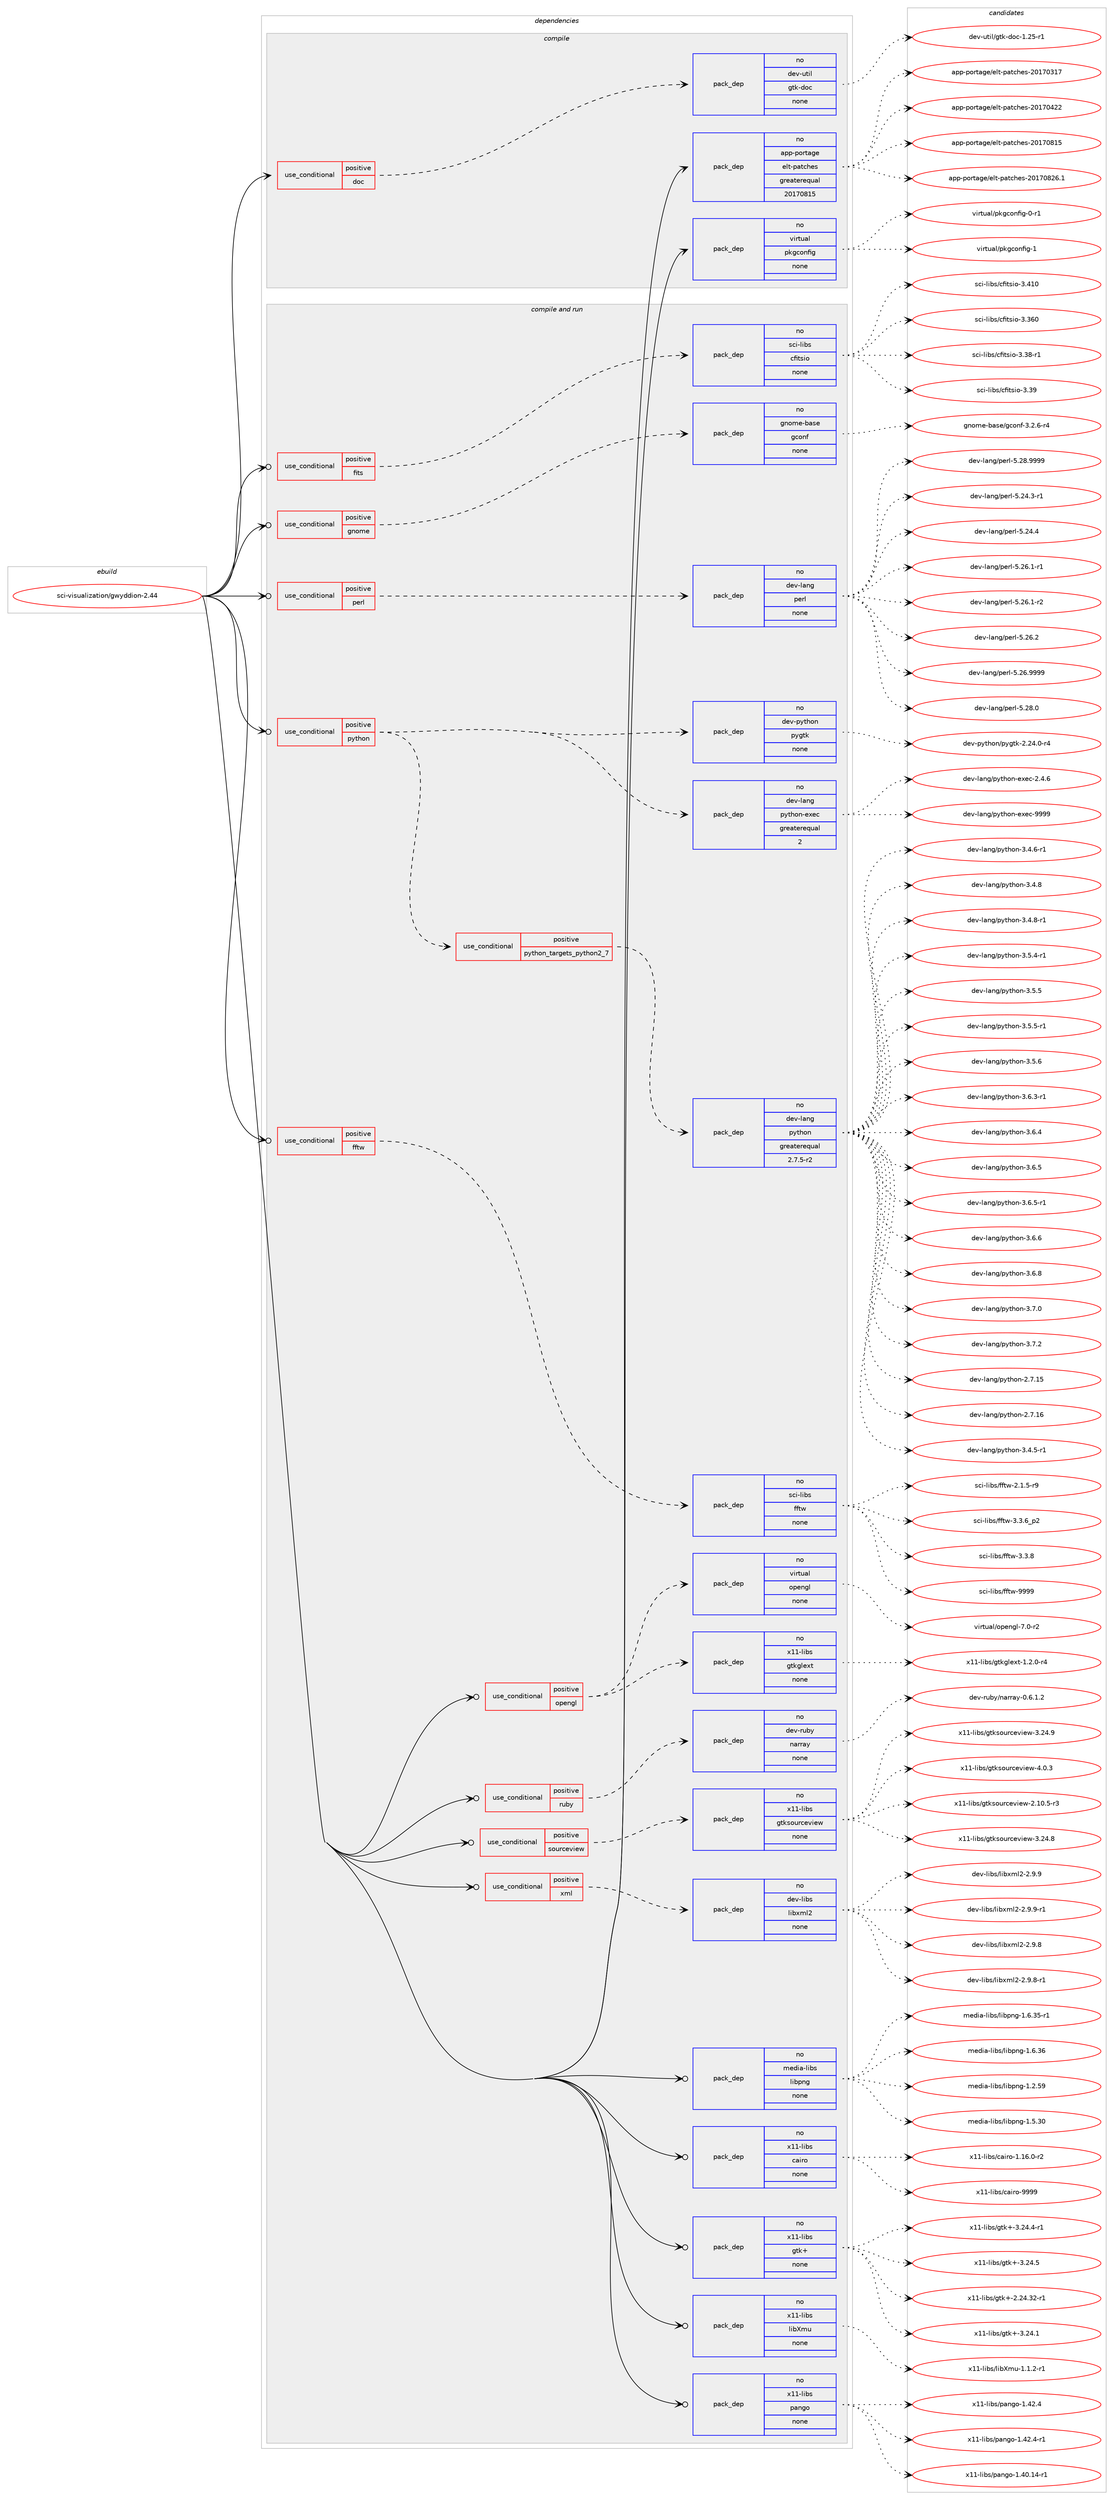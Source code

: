 digraph prolog {

# *************
# Graph options
# *************

newrank=true;
concentrate=true;
compound=true;
graph [rankdir=LR,fontname=Helvetica,fontsize=10,ranksep=1.5];#, ranksep=2.5, nodesep=0.2];
edge  [arrowhead=vee];
node  [fontname=Helvetica,fontsize=10];

# **********
# The ebuild
# **********

subgraph cluster_leftcol {
color=gray;
rank=same;
label=<<i>ebuild</i>>;
id [label="sci-visualization/gwyddion-2.44", color=red, width=4, href="../sci-visualization/gwyddion-2.44.svg"];
}

# ****************
# The dependencies
# ****************

subgraph cluster_midcol {
color=gray;
label=<<i>dependencies</i>>;
subgraph cluster_compile {
fillcolor="#eeeeee";
style=filled;
label=<<i>compile</i>>;
subgraph cond455510 {
dependency1702048 [label=<<TABLE BORDER="0" CELLBORDER="1" CELLSPACING="0" CELLPADDING="4"><TR><TD ROWSPAN="3" CELLPADDING="10">use_conditional</TD></TR><TR><TD>positive</TD></TR><TR><TD>doc</TD></TR></TABLE>>, shape=none, color=red];
subgraph pack1218626 {
dependency1702049 [label=<<TABLE BORDER="0" CELLBORDER="1" CELLSPACING="0" CELLPADDING="4" WIDTH="220"><TR><TD ROWSPAN="6" CELLPADDING="30">pack_dep</TD></TR><TR><TD WIDTH="110">no</TD></TR><TR><TD>dev-util</TD></TR><TR><TD>gtk-doc</TD></TR><TR><TD>none</TD></TR><TR><TD></TD></TR></TABLE>>, shape=none, color=blue];
}
dependency1702048:e -> dependency1702049:w [weight=20,style="dashed",arrowhead="vee"];
}
id:e -> dependency1702048:w [weight=20,style="solid",arrowhead="vee"];
subgraph pack1218627 {
dependency1702050 [label=<<TABLE BORDER="0" CELLBORDER="1" CELLSPACING="0" CELLPADDING="4" WIDTH="220"><TR><TD ROWSPAN="6" CELLPADDING="30">pack_dep</TD></TR><TR><TD WIDTH="110">no</TD></TR><TR><TD>app-portage</TD></TR><TR><TD>elt-patches</TD></TR><TR><TD>greaterequal</TD></TR><TR><TD>20170815</TD></TR></TABLE>>, shape=none, color=blue];
}
id:e -> dependency1702050:w [weight=20,style="solid",arrowhead="vee"];
subgraph pack1218628 {
dependency1702051 [label=<<TABLE BORDER="0" CELLBORDER="1" CELLSPACING="0" CELLPADDING="4" WIDTH="220"><TR><TD ROWSPAN="6" CELLPADDING="30">pack_dep</TD></TR><TR><TD WIDTH="110">no</TD></TR><TR><TD>virtual</TD></TR><TR><TD>pkgconfig</TD></TR><TR><TD>none</TD></TR><TR><TD></TD></TR></TABLE>>, shape=none, color=blue];
}
id:e -> dependency1702051:w [weight=20,style="solid",arrowhead="vee"];
}
subgraph cluster_compileandrun {
fillcolor="#eeeeee";
style=filled;
label=<<i>compile and run</i>>;
subgraph cond455511 {
dependency1702052 [label=<<TABLE BORDER="0" CELLBORDER="1" CELLSPACING="0" CELLPADDING="4"><TR><TD ROWSPAN="3" CELLPADDING="10">use_conditional</TD></TR><TR><TD>positive</TD></TR><TR><TD>fftw</TD></TR></TABLE>>, shape=none, color=red];
subgraph pack1218629 {
dependency1702053 [label=<<TABLE BORDER="0" CELLBORDER="1" CELLSPACING="0" CELLPADDING="4" WIDTH="220"><TR><TD ROWSPAN="6" CELLPADDING="30">pack_dep</TD></TR><TR><TD WIDTH="110">no</TD></TR><TR><TD>sci-libs</TD></TR><TR><TD>fftw</TD></TR><TR><TD>none</TD></TR><TR><TD></TD></TR></TABLE>>, shape=none, color=blue];
}
dependency1702052:e -> dependency1702053:w [weight=20,style="dashed",arrowhead="vee"];
}
id:e -> dependency1702052:w [weight=20,style="solid",arrowhead="odotvee"];
subgraph cond455512 {
dependency1702054 [label=<<TABLE BORDER="0" CELLBORDER="1" CELLSPACING="0" CELLPADDING="4"><TR><TD ROWSPAN="3" CELLPADDING="10">use_conditional</TD></TR><TR><TD>positive</TD></TR><TR><TD>fits</TD></TR></TABLE>>, shape=none, color=red];
subgraph pack1218630 {
dependency1702055 [label=<<TABLE BORDER="0" CELLBORDER="1" CELLSPACING="0" CELLPADDING="4" WIDTH="220"><TR><TD ROWSPAN="6" CELLPADDING="30">pack_dep</TD></TR><TR><TD WIDTH="110">no</TD></TR><TR><TD>sci-libs</TD></TR><TR><TD>cfitsio</TD></TR><TR><TD>none</TD></TR><TR><TD></TD></TR></TABLE>>, shape=none, color=blue];
}
dependency1702054:e -> dependency1702055:w [weight=20,style="dashed",arrowhead="vee"];
}
id:e -> dependency1702054:w [weight=20,style="solid",arrowhead="odotvee"];
subgraph cond455513 {
dependency1702056 [label=<<TABLE BORDER="0" CELLBORDER="1" CELLSPACING="0" CELLPADDING="4"><TR><TD ROWSPAN="3" CELLPADDING="10">use_conditional</TD></TR><TR><TD>positive</TD></TR><TR><TD>gnome</TD></TR></TABLE>>, shape=none, color=red];
subgraph pack1218631 {
dependency1702057 [label=<<TABLE BORDER="0" CELLBORDER="1" CELLSPACING="0" CELLPADDING="4" WIDTH="220"><TR><TD ROWSPAN="6" CELLPADDING="30">pack_dep</TD></TR><TR><TD WIDTH="110">no</TD></TR><TR><TD>gnome-base</TD></TR><TR><TD>gconf</TD></TR><TR><TD>none</TD></TR><TR><TD></TD></TR></TABLE>>, shape=none, color=blue];
}
dependency1702056:e -> dependency1702057:w [weight=20,style="dashed",arrowhead="vee"];
}
id:e -> dependency1702056:w [weight=20,style="solid",arrowhead="odotvee"];
subgraph cond455514 {
dependency1702058 [label=<<TABLE BORDER="0" CELLBORDER="1" CELLSPACING="0" CELLPADDING="4"><TR><TD ROWSPAN="3" CELLPADDING="10">use_conditional</TD></TR><TR><TD>positive</TD></TR><TR><TD>opengl</TD></TR></TABLE>>, shape=none, color=red];
subgraph pack1218632 {
dependency1702059 [label=<<TABLE BORDER="0" CELLBORDER="1" CELLSPACING="0" CELLPADDING="4" WIDTH="220"><TR><TD ROWSPAN="6" CELLPADDING="30">pack_dep</TD></TR><TR><TD WIDTH="110">no</TD></TR><TR><TD>virtual</TD></TR><TR><TD>opengl</TD></TR><TR><TD>none</TD></TR><TR><TD></TD></TR></TABLE>>, shape=none, color=blue];
}
dependency1702058:e -> dependency1702059:w [weight=20,style="dashed",arrowhead="vee"];
subgraph pack1218633 {
dependency1702060 [label=<<TABLE BORDER="0" CELLBORDER="1" CELLSPACING="0" CELLPADDING="4" WIDTH="220"><TR><TD ROWSPAN="6" CELLPADDING="30">pack_dep</TD></TR><TR><TD WIDTH="110">no</TD></TR><TR><TD>x11-libs</TD></TR><TR><TD>gtkglext</TD></TR><TR><TD>none</TD></TR><TR><TD></TD></TR></TABLE>>, shape=none, color=blue];
}
dependency1702058:e -> dependency1702060:w [weight=20,style="dashed",arrowhead="vee"];
}
id:e -> dependency1702058:w [weight=20,style="solid",arrowhead="odotvee"];
subgraph cond455515 {
dependency1702061 [label=<<TABLE BORDER="0" CELLBORDER="1" CELLSPACING="0" CELLPADDING="4"><TR><TD ROWSPAN="3" CELLPADDING="10">use_conditional</TD></TR><TR><TD>positive</TD></TR><TR><TD>perl</TD></TR></TABLE>>, shape=none, color=red];
subgraph pack1218634 {
dependency1702062 [label=<<TABLE BORDER="0" CELLBORDER="1" CELLSPACING="0" CELLPADDING="4" WIDTH="220"><TR><TD ROWSPAN="6" CELLPADDING="30">pack_dep</TD></TR><TR><TD WIDTH="110">no</TD></TR><TR><TD>dev-lang</TD></TR><TR><TD>perl</TD></TR><TR><TD>none</TD></TR><TR><TD></TD></TR></TABLE>>, shape=none, color=blue];
}
dependency1702061:e -> dependency1702062:w [weight=20,style="dashed",arrowhead="vee"];
}
id:e -> dependency1702061:w [weight=20,style="solid",arrowhead="odotvee"];
subgraph cond455516 {
dependency1702063 [label=<<TABLE BORDER="0" CELLBORDER="1" CELLSPACING="0" CELLPADDING="4"><TR><TD ROWSPAN="3" CELLPADDING="10">use_conditional</TD></TR><TR><TD>positive</TD></TR><TR><TD>python</TD></TR></TABLE>>, shape=none, color=red];
subgraph cond455517 {
dependency1702064 [label=<<TABLE BORDER="0" CELLBORDER="1" CELLSPACING="0" CELLPADDING="4"><TR><TD ROWSPAN="3" CELLPADDING="10">use_conditional</TD></TR><TR><TD>positive</TD></TR><TR><TD>python_targets_python2_7</TD></TR></TABLE>>, shape=none, color=red];
subgraph pack1218635 {
dependency1702065 [label=<<TABLE BORDER="0" CELLBORDER="1" CELLSPACING="0" CELLPADDING="4" WIDTH="220"><TR><TD ROWSPAN="6" CELLPADDING="30">pack_dep</TD></TR><TR><TD WIDTH="110">no</TD></TR><TR><TD>dev-lang</TD></TR><TR><TD>python</TD></TR><TR><TD>greaterequal</TD></TR><TR><TD>2.7.5-r2</TD></TR></TABLE>>, shape=none, color=blue];
}
dependency1702064:e -> dependency1702065:w [weight=20,style="dashed",arrowhead="vee"];
}
dependency1702063:e -> dependency1702064:w [weight=20,style="dashed",arrowhead="vee"];
subgraph pack1218636 {
dependency1702066 [label=<<TABLE BORDER="0" CELLBORDER="1" CELLSPACING="0" CELLPADDING="4" WIDTH="220"><TR><TD ROWSPAN="6" CELLPADDING="30">pack_dep</TD></TR><TR><TD WIDTH="110">no</TD></TR><TR><TD>dev-lang</TD></TR><TR><TD>python-exec</TD></TR><TR><TD>greaterequal</TD></TR><TR><TD>2</TD></TR></TABLE>>, shape=none, color=blue];
}
dependency1702063:e -> dependency1702066:w [weight=20,style="dashed",arrowhead="vee"];
subgraph pack1218637 {
dependency1702067 [label=<<TABLE BORDER="0" CELLBORDER="1" CELLSPACING="0" CELLPADDING="4" WIDTH="220"><TR><TD ROWSPAN="6" CELLPADDING="30">pack_dep</TD></TR><TR><TD WIDTH="110">no</TD></TR><TR><TD>dev-python</TD></TR><TR><TD>pygtk</TD></TR><TR><TD>none</TD></TR><TR><TD></TD></TR></TABLE>>, shape=none, color=blue];
}
dependency1702063:e -> dependency1702067:w [weight=20,style="dashed",arrowhead="vee"];
}
id:e -> dependency1702063:w [weight=20,style="solid",arrowhead="odotvee"];
subgraph cond455518 {
dependency1702068 [label=<<TABLE BORDER="0" CELLBORDER="1" CELLSPACING="0" CELLPADDING="4"><TR><TD ROWSPAN="3" CELLPADDING="10">use_conditional</TD></TR><TR><TD>positive</TD></TR><TR><TD>ruby</TD></TR></TABLE>>, shape=none, color=red];
subgraph pack1218638 {
dependency1702069 [label=<<TABLE BORDER="0" CELLBORDER="1" CELLSPACING="0" CELLPADDING="4" WIDTH="220"><TR><TD ROWSPAN="6" CELLPADDING="30">pack_dep</TD></TR><TR><TD WIDTH="110">no</TD></TR><TR><TD>dev-ruby</TD></TR><TR><TD>narray</TD></TR><TR><TD>none</TD></TR><TR><TD></TD></TR></TABLE>>, shape=none, color=blue];
}
dependency1702068:e -> dependency1702069:w [weight=20,style="dashed",arrowhead="vee"];
}
id:e -> dependency1702068:w [weight=20,style="solid",arrowhead="odotvee"];
subgraph cond455519 {
dependency1702070 [label=<<TABLE BORDER="0" CELLBORDER="1" CELLSPACING="0" CELLPADDING="4"><TR><TD ROWSPAN="3" CELLPADDING="10">use_conditional</TD></TR><TR><TD>positive</TD></TR><TR><TD>sourceview</TD></TR></TABLE>>, shape=none, color=red];
subgraph pack1218639 {
dependency1702071 [label=<<TABLE BORDER="0" CELLBORDER="1" CELLSPACING="0" CELLPADDING="4" WIDTH="220"><TR><TD ROWSPAN="6" CELLPADDING="30">pack_dep</TD></TR><TR><TD WIDTH="110">no</TD></TR><TR><TD>x11-libs</TD></TR><TR><TD>gtksourceview</TD></TR><TR><TD>none</TD></TR><TR><TD></TD></TR></TABLE>>, shape=none, color=blue];
}
dependency1702070:e -> dependency1702071:w [weight=20,style="dashed",arrowhead="vee"];
}
id:e -> dependency1702070:w [weight=20,style="solid",arrowhead="odotvee"];
subgraph cond455520 {
dependency1702072 [label=<<TABLE BORDER="0" CELLBORDER="1" CELLSPACING="0" CELLPADDING="4"><TR><TD ROWSPAN="3" CELLPADDING="10">use_conditional</TD></TR><TR><TD>positive</TD></TR><TR><TD>xml</TD></TR></TABLE>>, shape=none, color=red];
subgraph pack1218640 {
dependency1702073 [label=<<TABLE BORDER="0" CELLBORDER="1" CELLSPACING="0" CELLPADDING="4" WIDTH="220"><TR><TD ROWSPAN="6" CELLPADDING="30">pack_dep</TD></TR><TR><TD WIDTH="110">no</TD></TR><TR><TD>dev-libs</TD></TR><TR><TD>libxml2</TD></TR><TR><TD>none</TD></TR><TR><TD></TD></TR></TABLE>>, shape=none, color=blue];
}
dependency1702072:e -> dependency1702073:w [weight=20,style="dashed",arrowhead="vee"];
}
id:e -> dependency1702072:w [weight=20,style="solid",arrowhead="odotvee"];
subgraph pack1218641 {
dependency1702074 [label=<<TABLE BORDER="0" CELLBORDER="1" CELLSPACING="0" CELLPADDING="4" WIDTH="220"><TR><TD ROWSPAN="6" CELLPADDING="30">pack_dep</TD></TR><TR><TD WIDTH="110">no</TD></TR><TR><TD>media-libs</TD></TR><TR><TD>libpng</TD></TR><TR><TD>none</TD></TR><TR><TD></TD></TR></TABLE>>, shape=none, color=blue];
}
id:e -> dependency1702074:w [weight=20,style="solid",arrowhead="odotvee"];
subgraph pack1218642 {
dependency1702075 [label=<<TABLE BORDER="0" CELLBORDER="1" CELLSPACING="0" CELLPADDING="4" WIDTH="220"><TR><TD ROWSPAN="6" CELLPADDING="30">pack_dep</TD></TR><TR><TD WIDTH="110">no</TD></TR><TR><TD>x11-libs</TD></TR><TR><TD>cairo</TD></TR><TR><TD>none</TD></TR><TR><TD></TD></TR></TABLE>>, shape=none, color=blue];
}
id:e -> dependency1702075:w [weight=20,style="solid",arrowhead="odotvee"];
subgraph pack1218643 {
dependency1702076 [label=<<TABLE BORDER="0" CELLBORDER="1" CELLSPACING="0" CELLPADDING="4" WIDTH="220"><TR><TD ROWSPAN="6" CELLPADDING="30">pack_dep</TD></TR><TR><TD WIDTH="110">no</TD></TR><TR><TD>x11-libs</TD></TR><TR><TD>gtk+</TD></TR><TR><TD>none</TD></TR><TR><TD></TD></TR></TABLE>>, shape=none, color=blue];
}
id:e -> dependency1702076:w [weight=20,style="solid",arrowhead="odotvee"];
subgraph pack1218644 {
dependency1702077 [label=<<TABLE BORDER="0" CELLBORDER="1" CELLSPACING="0" CELLPADDING="4" WIDTH="220"><TR><TD ROWSPAN="6" CELLPADDING="30">pack_dep</TD></TR><TR><TD WIDTH="110">no</TD></TR><TR><TD>x11-libs</TD></TR><TR><TD>libXmu</TD></TR><TR><TD>none</TD></TR><TR><TD></TD></TR></TABLE>>, shape=none, color=blue];
}
id:e -> dependency1702077:w [weight=20,style="solid",arrowhead="odotvee"];
subgraph pack1218645 {
dependency1702078 [label=<<TABLE BORDER="0" CELLBORDER="1" CELLSPACING="0" CELLPADDING="4" WIDTH="220"><TR><TD ROWSPAN="6" CELLPADDING="30">pack_dep</TD></TR><TR><TD WIDTH="110">no</TD></TR><TR><TD>x11-libs</TD></TR><TR><TD>pango</TD></TR><TR><TD>none</TD></TR><TR><TD></TD></TR></TABLE>>, shape=none, color=blue];
}
id:e -> dependency1702078:w [weight=20,style="solid",arrowhead="odotvee"];
}
subgraph cluster_run {
fillcolor="#eeeeee";
style=filled;
label=<<i>run</i>>;
}
}

# **************
# The candidates
# **************

subgraph cluster_choices {
rank=same;
color=gray;
label=<<i>candidates</i>>;

subgraph choice1218626 {
color=black;
nodesep=1;
choice1001011184511711610510847103116107451001119945494650534511449 [label="dev-util/gtk-doc-1.25-r1", color=red, width=4,href="../dev-util/gtk-doc-1.25-r1.svg"];
dependency1702049:e -> choice1001011184511711610510847103116107451001119945494650534511449:w [style=dotted,weight="100"];
}
subgraph choice1218627 {
color=black;
nodesep=1;
choice97112112451121111141169710310147101108116451129711699104101115455048495548514955 [label="app-portage/elt-patches-20170317", color=red, width=4,href="../app-portage/elt-patches-20170317.svg"];
choice97112112451121111141169710310147101108116451129711699104101115455048495548525050 [label="app-portage/elt-patches-20170422", color=red, width=4,href="../app-portage/elt-patches-20170422.svg"];
choice97112112451121111141169710310147101108116451129711699104101115455048495548564953 [label="app-portage/elt-patches-20170815", color=red, width=4,href="../app-portage/elt-patches-20170815.svg"];
choice971121124511211111411697103101471011081164511297116991041011154550484955485650544649 [label="app-portage/elt-patches-20170826.1", color=red, width=4,href="../app-portage/elt-patches-20170826.1.svg"];
dependency1702050:e -> choice97112112451121111141169710310147101108116451129711699104101115455048495548514955:w [style=dotted,weight="100"];
dependency1702050:e -> choice97112112451121111141169710310147101108116451129711699104101115455048495548525050:w [style=dotted,weight="100"];
dependency1702050:e -> choice97112112451121111141169710310147101108116451129711699104101115455048495548564953:w [style=dotted,weight="100"];
dependency1702050:e -> choice971121124511211111411697103101471011081164511297116991041011154550484955485650544649:w [style=dotted,weight="100"];
}
subgraph choice1218628 {
color=black;
nodesep=1;
choice11810511411611797108471121071039911111010210510345484511449 [label="virtual/pkgconfig-0-r1", color=red, width=4,href="../virtual/pkgconfig-0-r1.svg"];
choice1181051141161179710847112107103991111101021051034549 [label="virtual/pkgconfig-1", color=red, width=4,href="../virtual/pkgconfig-1.svg"];
dependency1702051:e -> choice11810511411611797108471121071039911111010210510345484511449:w [style=dotted,weight="100"];
dependency1702051:e -> choice1181051141161179710847112107103991111101021051034549:w [style=dotted,weight="100"];
}
subgraph choice1218629 {
color=black;
nodesep=1;
choice115991054510810598115471021021161194550464946534511457 [label="sci-libs/fftw-2.1.5-r9", color=red, width=4,href="../sci-libs/fftw-2.1.5-r9.svg"];
choice115991054510810598115471021021161194551465146549511250 [label="sci-libs/fftw-3.3.6_p2", color=red, width=4,href="../sci-libs/fftw-3.3.6_p2.svg"];
choice11599105451081059811547102102116119455146514656 [label="sci-libs/fftw-3.3.8", color=red, width=4,href="../sci-libs/fftw-3.3.8.svg"];
choice115991054510810598115471021021161194557575757 [label="sci-libs/fftw-9999", color=red, width=4,href="../sci-libs/fftw-9999.svg"];
dependency1702053:e -> choice115991054510810598115471021021161194550464946534511457:w [style=dotted,weight="100"];
dependency1702053:e -> choice115991054510810598115471021021161194551465146549511250:w [style=dotted,weight="100"];
dependency1702053:e -> choice11599105451081059811547102102116119455146514656:w [style=dotted,weight="100"];
dependency1702053:e -> choice115991054510810598115471021021161194557575757:w [style=dotted,weight="100"];
}
subgraph choice1218630 {
color=black;
nodesep=1;
choice1159910545108105981154799102105116115105111455146515448 [label="sci-libs/cfitsio-3.360", color=red, width=4,href="../sci-libs/cfitsio-3.360.svg"];
choice115991054510810598115479910210511611510511145514651564511449 [label="sci-libs/cfitsio-3.38-r1", color=red, width=4,href="../sci-libs/cfitsio-3.38-r1.svg"];
choice11599105451081059811547991021051161151051114551465157 [label="sci-libs/cfitsio-3.39", color=red, width=4,href="../sci-libs/cfitsio-3.39.svg"];
choice1159910545108105981154799102105116115105111455146524948 [label="sci-libs/cfitsio-3.410", color=red, width=4,href="../sci-libs/cfitsio-3.410.svg"];
dependency1702055:e -> choice1159910545108105981154799102105116115105111455146515448:w [style=dotted,weight="100"];
dependency1702055:e -> choice115991054510810598115479910210511611510511145514651564511449:w [style=dotted,weight="100"];
dependency1702055:e -> choice11599105451081059811547991021051161151051114551465157:w [style=dotted,weight="100"];
dependency1702055:e -> choice1159910545108105981154799102105116115105111455146524948:w [style=dotted,weight="100"];
}
subgraph choice1218631 {
color=black;
nodesep=1;
choice10311011110910145989711510147103991111101024551465046544511452 [label="gnome-base/gconf-3.2.6-r4", color=red, width=4,href="../gnome-base/gconf-3.2.6-r4.svg"];
dependency1702057:e -> choice10311011110910145989711510147103991111101024551465046544511452:w [style=dotted,weight="100"];
}
subgraph choice1218632 {
color=black;
nodesep=1;
choice1181051141161179710847111112101110103108455546484511450 [label="virtual/opengl-7.0-r2", color=red, width=4,href="../virtual/opengl-7.0-r2.svg"];
dependency1702059:e -> choice1181051141161179710847111112101110103108455546484511450:w [style=dotted,weight="100"];
}
subgraph choice1218633 {
color=black;
nodesep=1;
choice12049494510810598115471031161071031081011201164549465046484511452 [label="x11-libs/gtkglext-1.2.0-r4", color=red, width=4,href="../x11-libs/gtkglext-1.2.0-r4.svg"];
dependency1702060:e -> choice12049494510810598115471031161071031081011201164549465046484511452:w [style=dotted,weight="100"];
}
subgraph choice1218634 {
color=black;
nodesep=1;
choice100101118451089711010347112101114108455346505246514511449 [label="dev-lang/perl-5.24.3-r1", color=red, width=4,href="../dev-lang/perl-5.24.3-r1.svg"];
choice10010111845108971101034711210111410845534650524652 [label="dev-lang/perl-5.24.4", color=red, width=4,href="../dev-lang/perl-5.24.4.svg"];
choice100101118451089711010347112101114108455346505446494511449 [label="dev-lang/perl-5.26.1-r1", color=red, width=4,href="../dev-lang/perl-5.26.1-r1.svg"];
choice100101118451089711010347112101114108455346505446494511450 [label="dev-lang/perl-5.26.1-r2", color=red, width=4,href="../dev-lang/perl-5.26.1-r2.svg"];
choice10010111845108971101034711210111410845534650544650 [label="dev-lang/perl-5.26.2", color=red, width=4,href="../dev-lang/perl-5.26.2.svg"];
choice10010111845108971101034711210111410845534650544657575757 [label="dev-lang/perl-5.26.9999", color=red, width=4,href="../dev-lang/perl-5.26.9999.svg"];
choice10010111845108971101034711210111410845534650564648 [label="dev-lang/perl-5.28.0", color=red, width=4,href="../dev-lang/perl-5.28.0.svg"];
choice10010111845108971101034711210111410845534650564657575757 [label="dev-lang/perl-5.28.9999", color=red, width=4,href="../dev-lang/perl-5.28.9999.svg"];
dependency1702062:e -> choice100101118451089711010347112101114108455346505246514511449:w [style=dotted,weight="100"];
dependency1702062:e -> choice10010111845108971101034711210111410845534650524652:w [style=dotted,weight="100"];
dependency1702062:e -> choice100101118451089711010347112101114108455346505446494511449:w [style=dotted,weight="100"];
dependency1702062:e -> choice100101118451089711010347112101114108455346505446494511450:w [style=dotted,weight="100"];
dependency1702062:e -> choice10010111845108971101034711210111410845534650544650:w [style=dotted,weight="100"];
dependency1702062:e -> choice10010111845108971101034711210111410845534650544657575757:w [style=dotted,weight="100"];
dependency1702062:e -> choice10010111845108971101034711210111410845534650564648:w [style=dotted,weight="100"];
dependency1702062:e -> choice10010111845108971101034711210111410845534650564657575757:w [style=dotted,weight="100"];
}
subgraph choice1218635 {
color=black;
nodesep=1;
choice10010111845108971101034711212111610411111045504655464953 [label="dev-lang/python-2.7.15", color=red, width=4,href="../dev-lang/python-2.7.15.svg"];
choice10010111845108971101034711212111610411111045504655464954 [label="dev-lang/python-2.7.16", color=red, width=4,href="../dev-lang/python-2.7.16.svg"];
choice1001011184510897110103471121211161041111104551465246534511449 [label="dev-lang/python-3.4.5-r1", color=red, width=4,href="../dev-lang/python-3.4.5-r1.svg"];
choice1001011184510897110103471121211161041111104551465246544511449 [label="dev-lang/python-3.4.6-r1", color=red, width=4,href="../dev-lang/python-3.4.6-r1.svg"];
choice100101118451089711010347112121116104111110455146524656 [label="dev-lang/python-3.4.8", color=red, width=4,href="../dev-lang/python-3.4.8.svg"];
choice1001011184510897110103471121211161041111104551465246564511449 [label="dev-lang/python-3.4.8-r1", color=red, width=4,href="../dev-lang/python-3.4.8-r1.svg"];
choice1001011184510897110103471121211161041111104551465346524511449 [label="dev-lang/python-3.5.4-r1", color=red, width=4,href="../dev-lang/python-3.5.4-r1.svg"];
choice100101118451089711010347112121116104111110455146534653 [label="dev-lang/python-3.5.5", color=red, width=4,href="../dev-lang/python-3.5.5.svg"];
choice1001011184510897110103471121211161041111104551465346534511449 [label="dev-lang/python-3.5.5-r1", color=red, width=4,href="../dev-lang/python-3.5.5-r1.svg"];
choice100101118451089711010347112121116104111110455146534654 [label="dev-lang/python-3.5.6", color=red, width=4,href="../dev-lang/python-3.5.6.svg"];
choice1001011184510897110103471121211161041111104551465446514511449 [label="dev-lang/python-3.6.3-r1", color=red, width=4,href="../dev-lang/python-3.6.3-r1.svg"];
choice100101118451089711010347112121116104111110455146544652 [label="dev-lang/python-3.6.4", color=red, width=4,href="../dev-lang/python-3.6.4.svg"];
choice100101118451089711010347112121116104111110455146544653 [label="dev-lang/python-3.6.5", color=red, width=4,href="../dev-lang/python-3.6.5.svg"];
choice1001011184510897110103471121211161041111104551465446534511449 [label="dev-lang/python-3.6.5-r1", color=red, width=4,href="../dev-lang/python-3.6.5-r1.svg"];
choice100101118451089711010347112121116104111110455146544654 [label="dev-lang/python-3.6.6", color=red, width=4,href="../dev-lang/python-3.6.6.svg"];
choice100101118451089711010347112121116104111110455146544656 [label="dev-lang/python-3.6.8", color=red, width=4,href="../dev-lang/python-3.6.8.svg"];
choice100101118451089711010347112121116104111110455146554648 [label="dev-lang/python-3.7.0", color=red, width=4,href="../dev-lang/python-3.7.0.svg"];
choice100101118451089711010347112121116104111110455146554650 [label="dev-lang/python-3.7.2", color=red, width=4,href="../dev-lang/python-3.7.2.svg"];
dependency1702065:e -> choice10010111845108971101034711212111610411111045504655464953:w [style=dotted,weight="100"];
dependency1702065:e -> choice10010111845108971101034711212111610411111045504655464954:w [style=dotted,weight="100"];
dependency1702065:e -> choice1001011184510897110103471121211161041111104551465246534511449:w [style=dotted,weight="100"];
dependency1702065:e -> choice1001011184510897110103471121211161041111104551465246544511449:w [style=dotted,weight="100"];
dependency1702065:e -> choice100101118451089711010347112121116104111110455146524656:w [style=dotted,weight="100"];
dependency1702065:e -> choice1001011184510897110103471121211161041111104551465246564511449:w [style=dotted,weight="100"];
dependency1702065:e -> choice1001011184510897110103471121211161041111104551465346524511449:w [style=dotted,weight="100"];
dependency1702065:e -> choice100101118451089711010347112121116104111110455146534653:w [style=dotted,weight="100"];
dependency1702065:e -> choice1001011184510897110103471121211161041111104551465346534511449:w [style=dotted,weight="100"];
dependency1702065:e -> choice100101118451089711010347112121116104111110455146534654:w [style=dotted,weight="100"];
dependency1702065:e -> choice1001011184510897110103471121211161041111104551465446514511449:w [style=dotted,weight="100"];
dependency1702065:e -> choice100101118451089711010347112121116104111110455146544652:w [style=dotted,weight="100"];
dependency1702065:e -> choice100101118451089711010347112121116104111110455146544653:w [style=dotted,weight="100"];
dependency1702065:e -> choice1001011184510897110103471121211161041111104551465446534511449:w [style=dotted,weight="100"];
dependency1702065:e -> choice100101118451089711010347112121116104111110455146544654:w [style=dotted,weight="100"];
dependency1702065:e -> choice100101118451089711010347112121116104111110455146544656:w [style=dotted,weight="100"];
dependency1702065:e -> choice100101118451089711010347112121116104111110455146554648:w [style=dotted,weight="100"];
dependency1702065:e -> choice100101118451089711010347112121116104111110455146554650:w [style=dotted,weight="100"];
}
subgraph choice1218636 {
color=black;
nodesep=1;
choice1001011184510897110103471121211161041111104510112010199455046524654 [label="dev-lang/python-exec-2.4.6", color=red, width=4,href="../dev-lang/python-exec-2.4.6.svg"];
choice10010111845108971101034711212111610411111045101120101994557575757 [label="dev-lang/python-exec-9999", color=red, width=4,href="../dev-lang/python-exec-9999.svg"];
dependency1702066:e -> choice1001011184510897110103471121211161041111104510112010199455046524654:w [style=dotted,weight="100"];
dependency1702066:e -> choice10010111845108971101034711212111610411111045101120101994557575757:w [style=dotted,weight="100"];
}
subgraph choice1218637 {
color=black;
nodesep=1;
choice1001011184511212111610411111047112121103116107455046505246484511452 [label="dev-python/pygtk-2.24.0-r4", color=red, width=4,href="../dev-python/pygtk-2.24.0-r4.svg"];
dependency1702067:e -> choice1001011184511212111610411111047112121103116107455046505246484511452:w [style=dotted,weight="100"];
}
subgraph choice1218638 {
color=black;
nodesep=1;
choice10010111845114117981214711097114114971214548465446494650 [label="dev-ruby/narray-0.6.1.2", color=red, width=4,href="../dev-ruby/narray-0.6.1.2.svg"];
dependency1702069:e -> choice10010111845114117981214711097114114971214548465446494650:w [style=dotted,weight="100"];
}
subgraph choice1218639 {
color=black;
nodesep=1;
choice120494945108105981154710311610711511111711499101118105101119455046494846534511451 [label="x11-libs/gtksourceview-2.10.5-r3", color=red, width=4,href="../x11-libs/gtksourceview-2.10.5-r3.svg"];
choice12049494510810598115471031161071151111171149910111810510111945514650524656 [label="x11-libs/gtksourceview-3.24.8", color=red, width=4,href="../x11-libs/gtksourceview-3.24.8.svg"];
choice12049494510810598115471031161071151111171149910111810510111945514650524657 [label="x11-libs/gtksourceview-3.24.9", color=red, width=4,href="../x11-libs/gtksourceview-3.24.9.svg"];
choice120494945108105981154710311610711511111711499101118105101119455246484651 [label="x11-libs/gtksourceview-4.0.3", color=red, width=4,href="../x11-libs/gtksourceview-4.0.3.svg"];
dependency1702071:e -> choice120494945108105981154710311610711511111711499101118105101119455046494846534511451:w [style=dotted,weight="100"];
dependency1702071:e -> choice12049494510810598115471031161071151111171149910111810510111945514650524656:w [style=dotted,weight="100"];
dependency1702071:e -> choice12049494510810598115471031161071151111171149910111810510111945514650524657:w [style=dotted,weight="100"];
dependency1702071:e -> choice120494945108105981154710311610711511111711499101118105101119455246484651:w [style=dotted,weight="100"];
}
subgraph choice1218640 {
color=black;
nodesep=1;
choice1001011184510810598115471081059812010910850455046574656 [label="dev-libs/libxml2-2.9.8", color=red, width=4,href="../dev-libs/libxml2-2.9.8.svg"];
choice10010111845108105981154710810598120109108504550465746564511449 [label="dev-libs/libxml2-2.9.8-r1", color=red, width=4,href="../dev-libs/libxml2-2.9.8-r1.svg"];
choice1001011184510810598115471081059812010910850455046574657 [label="dev-libs/libxml2-2.9.9", color=red, width=4,href="../dev-libs/libxml2-2.9.9.svg"];
choice10010111845108105981154710810598120109108504550465746574511449 [label="dev-libs/libxml2-2.9.9-r1", color=red, width=4,href="../dev-libs/libxml2-2.9.9-r1.svg"];
dependency1702073:e -> choice1001011184510810598115471081059812010910850455046574656:w [style=dotted,weight="100"];
dependency1702073:e -> choice10010111845108105981154710810598120109108504550465746564511449:w [style=dotted,weight="100"];
dependency1702073:e -> choice1001011184510810598115471081059812010910850455046574657:w [style=dotted,weight="100"];
dependency1702073:e -> choice10010111845108105981154710810598120109108504550465746574511449:w [style=dotted,weight="100"];
}
subgraph choice1218641 {
color=black;
nodesep=1;
choice109101100105974510810598115471081059811211010345494650465357 [label="media-libs/libpng-1.2.59", color=red, width=4,href="../media-libs/libpng-1.2.59.svg"];
choice109101100105974510810598115471081059811211010345494653465148 [label="media-libs/libpng-1.5.30", color=red, width=4,href="../media-libs/libpng-1.5.30.svg"];
choice1091011001059745108105981154710810598112110103454946544651534511449 [label="media-libs/libpng-1.6.35-r1", color=red, width=4,href="../media-libs/libpng-1.6.35-r1.svg"];
choice109101100105974510810598115471081059811211010345494654465154 [label="media-libs/libpng-1.6.36", color=red, width=4,href="../media-libs/libpng-1.6.36.svg"];
dependency1702074:e -> choice109101100105974510810598115471081059811211010345494650465357:w [style=dotted,weight="100"];
dependency1702074:e -> choice109101100105974510810598115471081059811211010345494653465148:w [style=dotted,weight="100"];
dependency1702074:e -> choice1091011001059745108105981154710810598112110103454946544651534511449:w [style=dotted,weight="100"];
dependency1702074:e -> choice109101100105974510810598115471081059811211010345494654465154:w [style=dotted,weight="100"];
}
subgraph choice1218642 {
color=black;
nodesep=1;
choice12049494510810598115479997105114111454946495446484511450 [label="x11-libs/cairo-1.16.0-r2", color=red, width=4,href="../x11-libs/cairo-1.16.0-r2.svg"];
choice120494945108105981154799971051141114557575757 [label="x11-libs/cairo-9999", color=red, width=4,href="../x11-libs/cairo-9999.svg"];
dependency1702075:e -> choice12049494510810598115479997105114111454946495446484511450:w [style=dotted,weight="100"];
dependency1702075:e -> choice120494945108105981154799971051141114557575757:w [style=dotted,weight="100"];
}
subgraph choice1218643 {
color=black;
nodesep=1;
choice12049494510810598115471031161074345504650524651504511449 [label="x11-libs/gtk+-2.24.32-r1", color=red, width=4,href="../x11-libs/gtk+-2.24.32-r1.svg"];
choice12049494510810598115471031161074345514650524649 [label="x11-libs/gtk+-3.24.1", color=red, width=4,href="../x11-libs/gtk+-3.24.1.svg"];
choice120494945108105981154710311610743455146505246524511449 [label="x11-libs/gtk+-3.24.4-r1", color=red, width=4,href="../x11-libs/gtk+-3.24.4-r1.svg"];
choice12049494510810598115471031161074345514650524653 [label="x11-libs/gtk+-3.24.5", color=red, width=4,href="../x11-libs/gtk+-3.24.5.svg"];
dependency1702076:e -> choice12049494510810598115471031161074345504650524651504511449:w [style=dotted,weight="100"];
dependency1702076:e -> choice12049494510810598115471031161074345514650524649:w [style=dotted,weight="100"];
dependency1702076:e -> choice120494945108105981154710311610743455146505246524511449:w [style=dotted,weight="100"];
dependency1702076:e -> choice12049494510810598115471031161074345514650524653:w [style=dotted,weight="100"];
}
subgraph choice1218644 {
color=black;
nodesep=1;
choice120494945108105981154710810598881091174549464946504511449 [label="x11-libs/libXmu-1.1.2-r1", color=red, width=4,href="../x11-libs/libXmu-1.1.2-r1.svg"];
dependency1702077:e -> choice120494945108105981154710810598881091174549464946504511449:w [style=dotted,weight="100"];
}
subgraph choice1218645 {
color=black;
nodesep=1;
choice12049494510810598115471129711010311145494652484649524511449 [label="x11-libs/pango-1.40.14-r1", color=red, width=4,href="../x11-libs/pango-1.40.14-r1.svg"];
choice12049494510810598115471129711010311145494652504652 [label="x11-libs/pango-1.42.4", color=red, width=4,href="../x11-libs/pango-1.42.4.svg"];
choice120494945108105981154711297110103111454946525046524511449 [label="x11-libs/pango-1.42.4-r1", color=red, width=4,href="../x11-libs/pango-1.42.4-r1.svg"];
dependency1702078:e -> choice12049494510810598115471129711010311145494652484649524511449:w [style=dotted,weight="100"];
dependency1702078:e -> choice12049494510810598115471129711010311145494652504652:w [style=dotted,weight="100"];
dependency1702078:e -> choice120494945108105981154711297110103111454946525046524511449:w [style=dotted,weight="100"];
}
}

}
